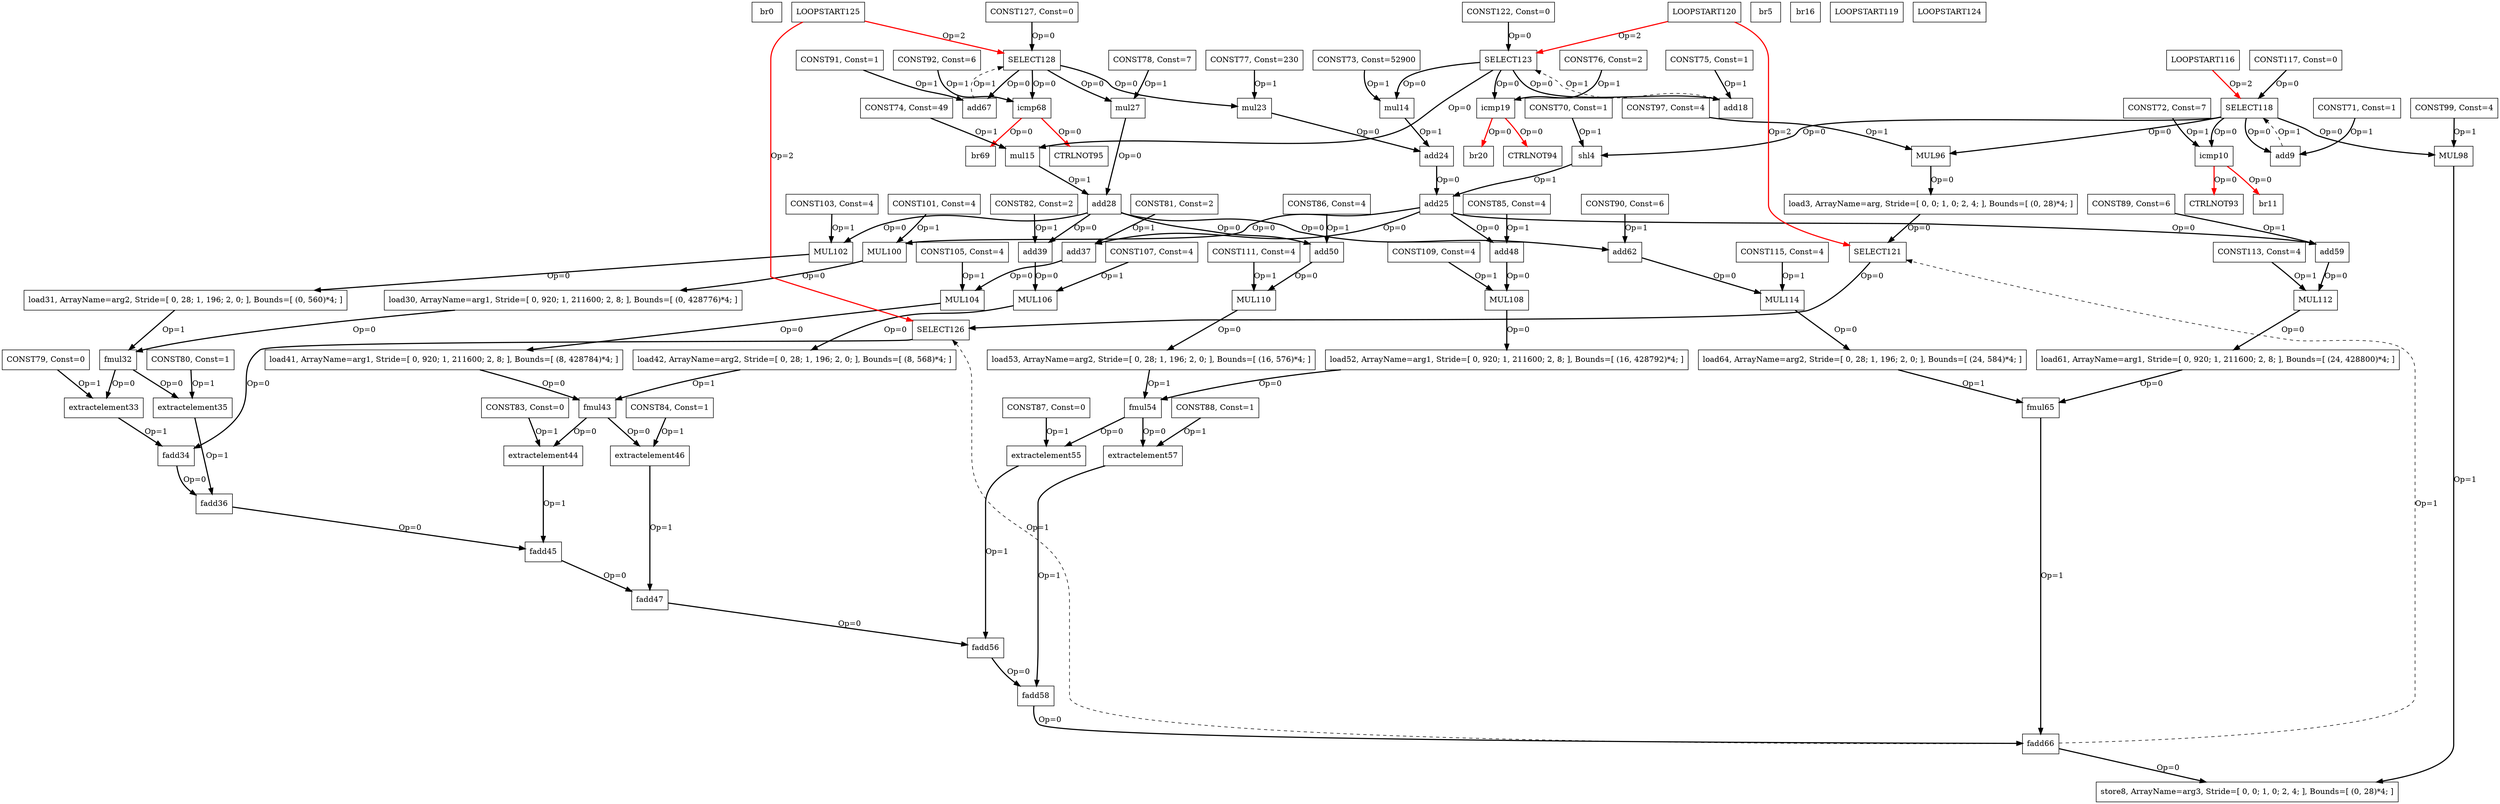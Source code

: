 Digraph G {
br0[label = "br0", shape = box, color = black];
load3[label = "load3, ArrayName=arg, Stride=[ 0, 0; 1, 0; 2, 4; ], Bounds=[ (0, 28)*4; ]", shape = box, color = black];
shl4[label = "shl4", shape = box, color = black];
br5[label = "br5", shape = box, color = black];
store8[label = "store8, ArrayName=arg3, Stride=[ 0, 0; 1, 0; 2, 4; ], Bounds=[ (0, 28)*4; ]", shape = box, color = black];
add9[label = "add9", shape = box, color = black];
icmp10[label = "icmp10", shape = box, color = black];
br11[label = "br11", shape = box, color = black];
mul14[label = "mul14", shape = box, color = black];
mul15[label = "mul15", shape = box, color = black];
br16[label = "br16", shape = box, color = black];
add18[label = "add18", shape = box, color = black];
icmp19[label = "icmp19", shape = box, color = black];
br20[label = "br20", shape = box, color = black];
mul23[label = "mul23", shape = box, color = black];
add24[label = "add24", shape = box, color = black];
add25[label = "add25", shape = box, color = black];
mul27[label = "mul27", shape = box, color = black];
add28[label = "add28", shape = box, color = black];
load30[label = "load30, ArrayName=arg1, Stride=[ 0, 920; 1, 211600; 2, 8; ], Bounds=[ (0, 428776)*4; ]", shape = box, color = black];
load31[label = "load31, ArrayName=arg2, Stride=[ 0, 28; 1, 196; 2, 0; ], Bounds=[ (0, 560)*4; ]", shape = box, color = black];
fmul32[label = "fmul32", shape = box, color = black];
extractelement33[label = "extractelement33", shape = box, color = black];
fadd34[label = "fadd34", shape = box, color = black];
extractelement35[label = "extractelement35", shape = box, color = black];
fadd36[label = "fadd36", shape = box, color = black];
add37[label = "add37", shape = box, color = black];
add39[label = "add39", shape = box, color = black];
load41[label = "load41, ArrayName=arg1, Stride=[ 0, 920; 1, 211600; 2, 8; ], Bounds=[ (8, 428784)*4; ]", shape = box, color = black];
load42[label = "load42, ArrayName=arg2, Stride=[ 0, 28; 1, 196; 2, 0; ], Bounds=[ (8, 568)*4; ]", shape = box, color = black];
fmul43[label = "fmul43", shape = box, color = black];
extractelement44[label = "extractelement44", shape = box, color = black];
fadd45[label = "fadd45", shape = box, color = black];
extractelement46[label = "extractelement46", shape = box, color = black];
fadd47[label = "fadd47", shape = box, color = black];
add48[label = "add48", shape = box, color = black];
add50[label = "add50", shape = box, color = black];
load52[label = "load52, ArrayName=arg1, Stride=[ 0, 920; 1, 211600; 2, 8; ], Bounds=[ (16, 428792)*4; ]", shape = box, color = black];
load53[label = "load53, ArrayName=arg2, Stride=[ 0, 28; 1, 196; 2, 0; ], Bounds=[ (16, 576)*4; ]", shape = box, color = black];
fmul54[label = "fmul54", shape = box, color = black];
extractelement55[label = "extractelement55", shape = box, color = black];
fadd56[label = "fadd56", shape = box, color = black];
extractelement57[label = "extractelement57", shape = box, color = black];
fadd58[label = "fadd58", shape = box, color = black];
add59[label = "add59", shape = box, color = black];
load61[label = "load61, ArrayName=arg1, Stride=[ 0, 920; 1, 211600; 2, 8; ], Bounds=[ (24, 428800)*4; ]", shape = box, color = black];
add62[label = "add62", shape = box, color = black];
load64[label = "load64, ArrayName=arg2, Stride=[ 0, 28; 1, 196; 2, 0; ], Bounds=[ (24, 584)*4; ]", shape = box, color = black];
fmul65[label = "fmul65", shape = box, color = black];
fadd66[label = "fadd66", shape = box, color = black];
add67[label = "add67", shape = box, color = black];
icmp68[label = "icmp68", shape = box, color = black];
br69[label = "br69", shape = box, color = black];
CONST70[label = "CONST70, Const=1", shape = box, color = black];
CONST71[label = "CONST71, Const=1", shape = box, color = black];
CONST72[label = "CONST72, Const=7", shape = box, color = black];
CONST73[label = "CONST73, Const=52900", shape = box, color = black];
CONST74[label = "CONST74, Const=49", shape = box, color = black];
CONST75[label = "CONST75, Const=1", shape = box, color = black];
CONST76[label = "CONST76, Const=2", shape = box, color = black];
CONST77[label = "CONST77, Const=230", shape = box, color = black];
CONST78[label = "CONST78, Const=7", shape = box, color = black];
CONST79[label = "CONST79, Const=0", shape = box, color = black];
CONST80[label = "CONST80, Const=1", shape = box, color = black];
CONST81[label = "CONST81, Const=2", shape = box, color = black];
CONST82[label = "CONST82, Const=2", shape = box, color = black];
CONST83[label = "CONST83, Const=0", shape = box, color = black];
CONST84[label = "CONST84, Const=1", shape = box, color = black];
CONST85[label = "CONST85, Const=4", shape = box, color = black];
CONST86[label = "CONST86, Const=4", shape = box, color = black];
CONST87[label = "CONST87, Const=0", shape = box, color = black];
CONST88[label = "CONST88, Const=1", shape = box, color = black];
CONST89[label = "CONST89, Const=6", shape = box, color = black];
CONST90[label = "CONST90, Const=6", shape = box, color = black];
CONST91[label = "CONST91, Const=1", shape = box, color = black];
CONST92[label = "CONST92, Const=6", shape = box, color = black];
CTRLNOT93[label = "CTRLNOT93", shape = box, color = black];
CTRLNOT94[label = "CTRLNOT94", shape = box, color = black];
CTRLNOT95[label = "CTRLNOT95", shape = box, color = black];
MUL96[label = "MUL96", shape = box, color = black];
CONST97[label = "CONST97, Const=4", shape = box, color = black];
MUL98[label = "MUL98", shape = box, color = black];
CONST99[label = "CONST99, Const=4", shape = box, color = black];
MUL100[label = "MUL100", shape = box, color = black];
CONST101[label = "CONST101, Const=4", shape = box, color = black];
MUL102[label = "MUL102", shape = box, color = black];
CONST103[label = "CONST103, Const=4", shape = box, color = black];
MUL104[label = "MUL104", shape = box, color = black];
CONST105[label = "CONST105, Const=4", shape = box, color = black];
MUL106[label = "MUL106", shape = box, color = black];
CONST107[label = "CONST107, Const=4", shape = box, color = black];
MUL108[label = "MUL108", shape = box, color = black];
CONST109[label = "CONST109, Const=4", shape = box, color = black];
MUL110[label = "MUL110", shape = box, color = black];
CONST111[label = "CONST111, Const=4", shape = box, color = black];
MUL112[label = "MUL112", shape = box, color = black];
CONST113[label = "CONST113, Const=4", shape = box, color = black];
MUL114[label = "MUL114", shape = box, color = black];
CONST115[label = "CONST115, Const=4", shape = box, color = black];
LOOPSTART116[label = "LOOPSTART116", shape = box, color = black];
CONST117[label = "CONST117, Const=0", shape = box, color = black];
SELECT118[label = "SELECT118", shape = box, color = black];
LOOPSTART119[label = "LOOPSTART119", shape = box, color = black];
LOOPSTART120[label = "LOOPSTART120", shape = box, color = black];
SELECT121[label = "SELECT121", shape = box, color = black];
CONST122[label = "CONST122, Const=0", shape = box, color = black];
SELECT123[label = "SELECT123", shape = box, color = black];
LOOPSTART124[label = "LOOPSTART124", shape = box, color = black];
LOOPSTART125[label = "LOOPSTART125", shape = box, color = black];
SELECT126[label = "SELECT126", shape = box, color = black];
CONST127[label = "CONST127, Const=0", shape = box, color = black];
SELECT128[label = "SELECT128", shape = box, color = black];
CONST70 -> shl4[color = black, style = bold, label = "Op=1"];
shl4 -> add25[color = black, style = bold, label = "Op=1"];
CONST71 -> add9[color = black, style = bold, label = "Op=1"];
CONST72 -> icmp10[color = black, style = bold, label = "Op=1"];
icmp10 -> br11[color = red, style = bold, label = "Op=0"];
CONST73 -> mul14[color = black, style = bold, label = "Op=1"];
mul14 -> add24[color = black, style = bold, label = "Op=1"];
CONST74 -> mul15[color = black, style = bold, label = "Op=1"];
mul15 -> add28[color = black, style = bold, label = "Op=1"];
CONST75 -> add18[color = black, style = bold, label = "Op=1"];
CONST76 -> icmp19[color = black, style = bold, label = "Op=1"];
icmp19 -> br20[color = red, style = bold, label = "Op=0"];
CONST77 -> mul23[color = black, style = bold, label = "Op=1"];
mul23 -> add24[color = black, style = bold, label = "Op=0"];
add24 -> add25[color = black, style = bold, label = "Op=0"];
add25 -> add59[color = black, style = bold, label = "Op=0"];
add25 -> add48[color = black, style = bold, label = "Op=0"];
add25 -> add37[color = black, style = bold, label = "Op=0"];
CONST78 -> mul27[color = black, style = bold, label = "Op=1"];
mul27 -> add28[color = black, style = bold, label = "Op=0"];
add28 -> add62[color = black, style = bold, label = "Op=0"];
add28 -> add50[color = black, style = bold, label = "Op=0"];
add28 -> add39[color = black, style = bold, label = "Op=0"];
load30 -> fmul32[color = black, style = bold, label = "Op=0"];
load31 -> fmul32[color = black, style = bold, label = "Op=1"];
fmul32 -> extractelement35[color = black, style = bold, label = "Op=0"];
fmul32 -> extractelement33[color = black, style = bold, label = "Op=0"];
CONST79 -> extractelement33[color = black, style = bold, label = "Op=1"];
extractelement33 -> fadd34[color = black, style = bold, label = "Op=1"];
fadd34 -> fadd36[color = black, style = bold, label = "Op=0"];
CONST80 -> extractelement35[color = black, style = bold, label = "Op=1"];
extractelement35 -> fadd36[color = black, style = bold, label = "Op=1"];
fadd36 -> fadd45[color = black, style = bold, label = "Op=0"];
CONST81 -> add37[color = black, style = bold, label = "Op=1"];
CONST82 -> add39[color = black, style = bold, label = "Op=1"];
load41 -> fmul43[color = black, style = bold, label = "Op=0"];
load42 -> fmul43[color = black, style = bold, label = "Op=1"];
fmul43 -> extractelement46[color = black, style = bold, label = "Op=0"];
fmul43 -> extractelement44[color = black, style = bold, label = "Op=0"];
CONST83 -> extractelement44[color = black, style = bold, label = "Op=1"];
extractelement44 -> fadd45[color = black, style = bold, label = "Op=1"];
fadd45 -> fadd47[color = black, style = bold, label = "Op=0"];
CONST84 -> extractelement46[color = black, style = bold, label = "Op=1"];
extractelement46 -> fadd47[color = black, style = bold, label = "Op=1"];
fadd47 -> fadd56[color = black, style = bold, label = "Op=0"];
CONST85 -> add48[color = black, style = bold, label = "Op=1"];
CONST86 -> add50[color = black, style = bold, label = "Op=1"];
load52 -> fmul54[color = black, style = bold, label = "Op=0"];
load53 -> fmul54[color = black, style = bold, label = "Op=1"];
fmul54 -> extractelement57[color = black, style = bold, label = "Op=0"];
fmul54 -> extractelement55[color = black, style = bold, label = "Op=0"];
CONST87 -> extractelement55[color = black, style = bold, label = "Op=1"];
extractelement55 -> fadd56[color = black, style = bold, label = "Op=1"];
fadd56 -> fadd58[color = black, style = bold, label = "Op=0"];
CONST88 -> extractelement57[color = black, style = bold, label = "Op=1"];
extractelement57 -> fadd58[color = black, style = bold, label = "Op=1"];
fadd58 -> fadd66[color = black, style = bold, label = "Op=0"];
CONST89 -> add59[color = black, style = bold, label = "Op=1"];
load61 -> fmul65[color = black, style = bold, label = "Op=0"];
CONST90 -> add62[color = black, style = bold, label = "Op=1"];
load64 -> fmul65[color = black, style = bold, label = "Op=1"];
fmul65 -> fadd66[color = black, style = bold, label = "Op=1"];
CONST91 -> add67[color = black, style = bold, label = "Op=1"];
CONST92 -> icmp68[color = black, style = bold, label = "Op=1"];
icmp68 -> br69[color = red, style = bold, label = "Op=0"];
icmp10 -> CTRLNOT93[color = red, style = bold, label = "Op=0"];
icmp19 -> CTRLNOT94[color = red, style = bold, label = "Op=0"];
icmp68 -> CTRLNOT95[color = red, style = bold, label = "Op=0"];
CONST97 -> MUL96[color = black, style = bold, label = "Op=1"];
MUL96 -> load3[color = black, style = bold, label = "Op=0"];
CONST99 -> MUL98[color = black, style = bold, label = "Op=1"];
MUL98 -> store8[color = black, style = bold, label = "Op=1"];
add25 -> MUL100[color = black, style = bold, label = "Op=0"];
CONST101 -> MUL100[color = black, style = bold, label = "Op=1"];
MUL100 -> load30[color = black, style = bold, label = "Op=0"];
add28 -> MUL102[color = black, style = bold, label = "Op=0"];
CONST103 -> MUL102[color = black, style = bold, label = "Op=1"];
MUL102 -> load31[color = black, style = bold, label = "Op=0"];
add37 -> MUL104[color = black, style = bold, label = "Op=0"];
CONST105 -> MUL104[color = black, style = bold, label = "Op=1"];
MUL104 -> load41[color = black, style = bold, label = "Op=0"];
add39 -> MUL106[color = black, style = bold, label = "Op=0"];
CONST107 -> MUL106[color = black, style = bold, label = "Op=1"];
MUL106 -> load42[color = black, style = bold, label = "Op=0"];
add48 -> MUL108[color = black, style = bold, label = "Op=0"];
CONST109 -> MUL108[color = black, style = bold, label = "Op=1"];
MUL108 -> load52[color = black, style = bold, label = "Op=0"];
add50 -> MUL110[color = black, style = bold, label = "Op=0"];
CONST111 -> MUL110[color = black, style = bold, label = "Op=1"];
MUL110 -> load53[color = black, style = bold, label = "Op=0"];
add59 -> MUL112[color = black, style = bold, label = "Op=0"];
CONST113 -> MUL112[color = black, style = bold, label = "Op=1"];
MUL112 -> load61[color = black, style = bold, label = "Op=0"];
add62 -> MUL114[color = black, style = bold, label = "Op=0"];
CONST115 -> MUL114[color = black, style = bold, label = "Op=1"];
MUL114 -> load64[color = black, style = bold, label = "Op=0"];
CONST117 -> SELECT118[color = black, style = bold, label = "Op=0"];
add9 -> SELECT118[color = black, style = dashed, label = "Op=1"];
LOOPSTART116 -> SELECT118[color = red, style = bold, label = "Op=2"];
SELECT118 -> icmp10[color = black, style = bold, label = "Op=0"];
SELECT118 -> add9[color = black, style = bold, label = "Op=0"];
SELECT118 -> shl4[color = black, style = bold, label = "Op=0"];
SELECT118 -> MUL96[color = black, style = bold, label = "Op=0"];
SELECT118 -> MUL98[color = black, style = bold, label = "Op=0"];
load3 -> SELECT121[color = black, style = bold, label = "Op=0"];
LOOPSTART120 -> SELECT121[color = red, style = bold, label = "Op=2"];
CONST122 -> SELECT123[color = black, style = bold, label = "Op=0"];
add18 -> SELECT123[color = black, style = dashed, label = "Op=1"];
LOOPSTART120 -> SELECT123[color = red, style = bold, label = "Op=2"];
SELECT123 -> icmp19[color = black, style = bold, label = "Op=0"];
SELECT123 -> add18[color = black, style = bold, label = "Op=0"];
SELECT123 -> mul15[color = black, style = bold, label = "Op=0"];
SELECT123 -> mul14[color = black, style = bold, label = "Op=0"];
fadd66 -> store8[color = black, style = bold, label = "Op=0"];
fadd66 -> SELECT121[color = black, style = dashed, label = "Op=1"];
SELECT121 -> SELECT126[color = black, style = bold, label = "Op=0"];
fadd66 -> SELECT126[color = black, style = dashed, label = "Op=1"];
LOOPSTART125 -> SELECT126[color = red, style = bold, label = "Op=2"];
SELECT126 -> fadd34[color = black, style = bold, label = "Op=0"];
CONST127 -> SELECT128[color = black, style = bold, label = "Op=0"];
add67 -> SELECT128[color = black, style = dashed, label = "Op=1"];
LOOPSTART125 -> SELECT128[color = red, style = bold, label = "Op=2"];
SELECT128 -> icmp68[color = black, style = bold, label = "Op=0"];
SELECT128 -> add67[color = black, style = bold, label = "Op=0"];
SELECT128 -> mul27[color = black, style = bold, label = "Op=0"];
SELECT128 -> mul23[color = black, style = bold, label = "Op=0"];
}
